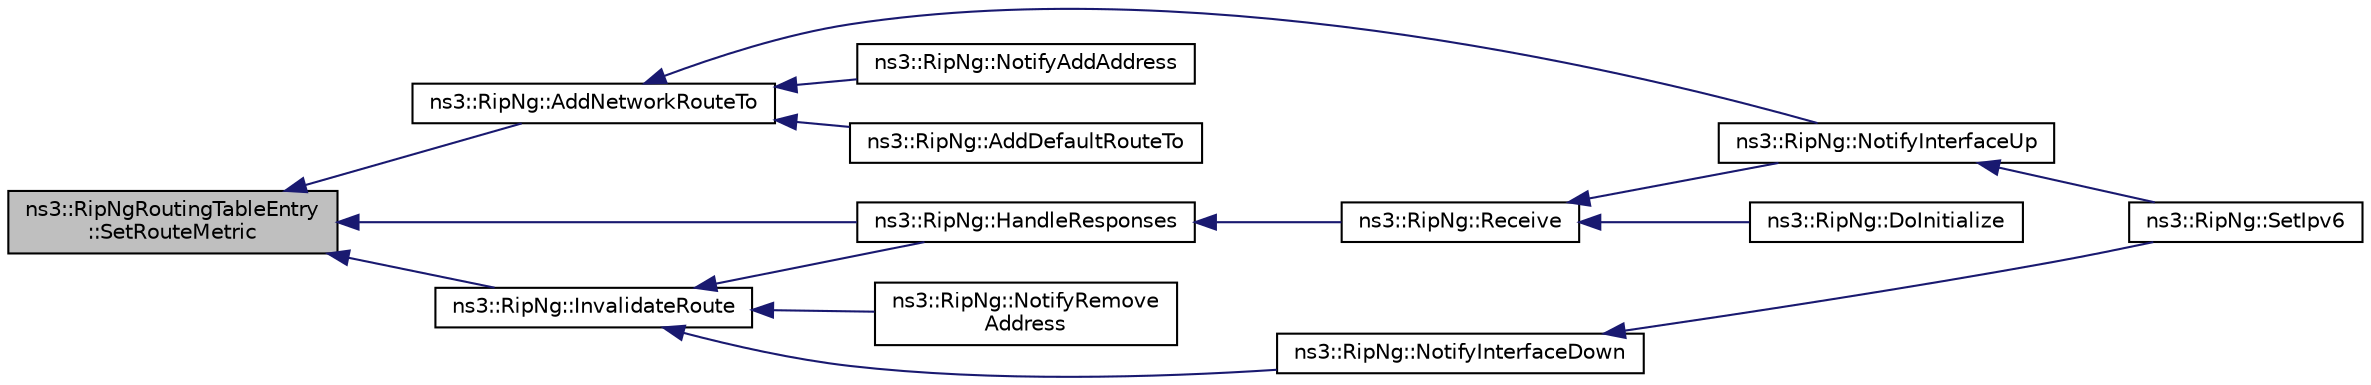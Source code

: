 digraph "ns3::RipNgRoutingTableEntry::SetRouteMetric"
{
  edge [fontname="Helvetica",fontsize="10",labelfontname="Helvetica",labelfontsize="10"];
  node [fontname="Helvetica",fontsize="10",shape=record];
  rankdir="LR";
  Node1 [label="ns3::RipNgRoutingTableEntry\l::SetRouteMetric",height=0.2,width=0.4,color="black", fillcolor="grey75", style="filled", fontcolor="black"];
  Node1 -> Node2 [dir="back",color="midnightblue",fontsize="10",style="solid"];
  Node2 [label="ns3::RipNg::AddNetworkRouteTo",height=0.2,width=0.4,color="black", fillcolor="white", style="filled",URL="$da/d75/classns3_1_1RipNg.html#a9d8c7bb0b6622946c347a88dabc06802",tooltip="Add route to network. "];
  Node2 -> Node3 [dir="back",color="midnightblue",fontsize="10",style="solid"];
  Node3 [label="ns3::RipNg::NotifyInterfaceUp",height=0.2,width=0.4,color="black", fillcolor="white", style="filled",URL="$da/d75/classns3_1_1RipNg.html#a588e191ae91316e498a8e5c84a9c77fb",tooltip="Notify when specified interface goes UP. "];
  Node3 -> Node4 [dir="back",color="midnightblue",fontsize="10",style="solid"];
  Node4 [label="ns3::RipNg::SetIpv6",height=0.2,width=0.4,color="black", fillcolor="white", style="filled",URL="$da/d75/classns3_1_1RipNg.html#acd8e0a2b2453a28ecd4154729e45d324",tooltip="Typically, invoked directly or indirectly from ns3::Ipv6::SetRoutingProtocol. "];
  Node2 -> Node5 [dir="back",color="midnightblue",fontsize="10",style="solid"];
  Node5 [label="ns3::RipNg::NotifyAddAddress",height=0.2,width=0.4,color="black", fillcolor="white", style="filled",URL="$da/d75/classns3_1_1RipNg.html#a9d6ffbffc76b029e5dfc9f394549d670",tooltip="Notify when specified interface add an address. "];
  Node2 -> Node6 [dir="back",color="midnightblue",fontsize="10",style="solid"];
  Node6 [label="ns3::RipNg::AddDefaultRouteTo",height=0.2,width=0.4,color="black", fillcolor="white", style="filled",URL="$da/d75/classns3_1_1RipNg.html#aec1f0a59262b185e302f69395a615a87",tooltip="Add a default route to the router through the nextHop located on interface. "];
  Node1 -> Node7 [dir="back",color="midnightblue",fontsize="10",style="solid"];
  Node7 [label="ns3::RipNg::InvalidateRoute",height=0.2,width=0.4,color="black", fillcolor="white", style="filled",URL="$da/d75/classns3_1_1RipNg.html#ae4fc1ca9ed948f3c028fd96fb016f7dd",tooltip="Invalidate a route. "];
  Node7 -> Node8 [dir="back",color="midnightblue",fontsize="10",style="solid"];
  Node8 [label="ns3::RipNg::NotifyInterfaceDown",height=0.2,width=0.4,color="black", fillcolor="white", style="filled",URL="$da/d75/classns3_1_1RipNg.html#a2031124814e8d817d0a40dddb7327a1b",tooltip="Notify when specified interface goes DOWN. "];
  Node8 -> Node4 [dir="back",color="midnightblue",fontsize="10",style="solid"];
  Node7 -> Node9 [dir="back",color="midnightblue",fontsize="10",style="solid"];
  Node9 [label="ns3::RipNg::NotifyRemove\lAddress",height=0.2,width=0.4,color="black", fillcolor="white", style="filled",URL="$da/d75/classns3_1_1RipNg.html#a0658ff312aa09265ddc9ad8718789f0a",tooltip="Notify when specified interface add an address. "];
  Node7 -> Node10 [dir="back",color="midnightblue",fontsize="10",style="solid"];
  Node10 [label="ns3::RipNg::HandleResponses",height=0.2,width=0.4,color="black", fillcolor="white", style="filled",URL="$da/d75/classns3_1_1RipNg.html#ade057ef030dc8cd6479949e35315ed7b",tooltip="Handle RIPng responses. "];
  Node10 -> Node11 [dir="back",color="midnightblue",fontsize="10",style="solid"];
  Node11 [label="ns3::RipNg::Receive",height=0.2,width=0.4,color="black", fillcolor="white", style="filled",URL="$da/d75/classns3_1_1RipNg.html#ae8891520b5ae87abed2e2a15d50ba4d8",tooltip="Receive RIPng packets. "];
  Node11 -> Node12 [dir="back",color="midnightblue",fontsize="10",style="solid"];
  Node12 [label="ns3::RipNg::DoInitialize",height=0.2,width=0.4,color="black", fillcolor="white", style="filled",URL="$da/d75/classns3_1_1RipNg.html#a81a7056d4a1d1afc266181406f5dbf64"];
  Node11 -> Node3 [dir="back",color="midnightblue",fontsize="10",style="solid"];
  Node1 -> Node10 [dir="back",color="midnightblue",fontsize="10",style="solid"];
}

